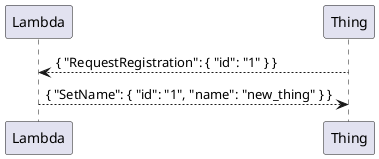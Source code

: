@startuml registry

Lambda <-- Thing: { "RequestRegistration": { "id": "1" } }
Lambda --> Thing: { "SetName": { "id": "1", "name": "new_thing" } }

@enduml
